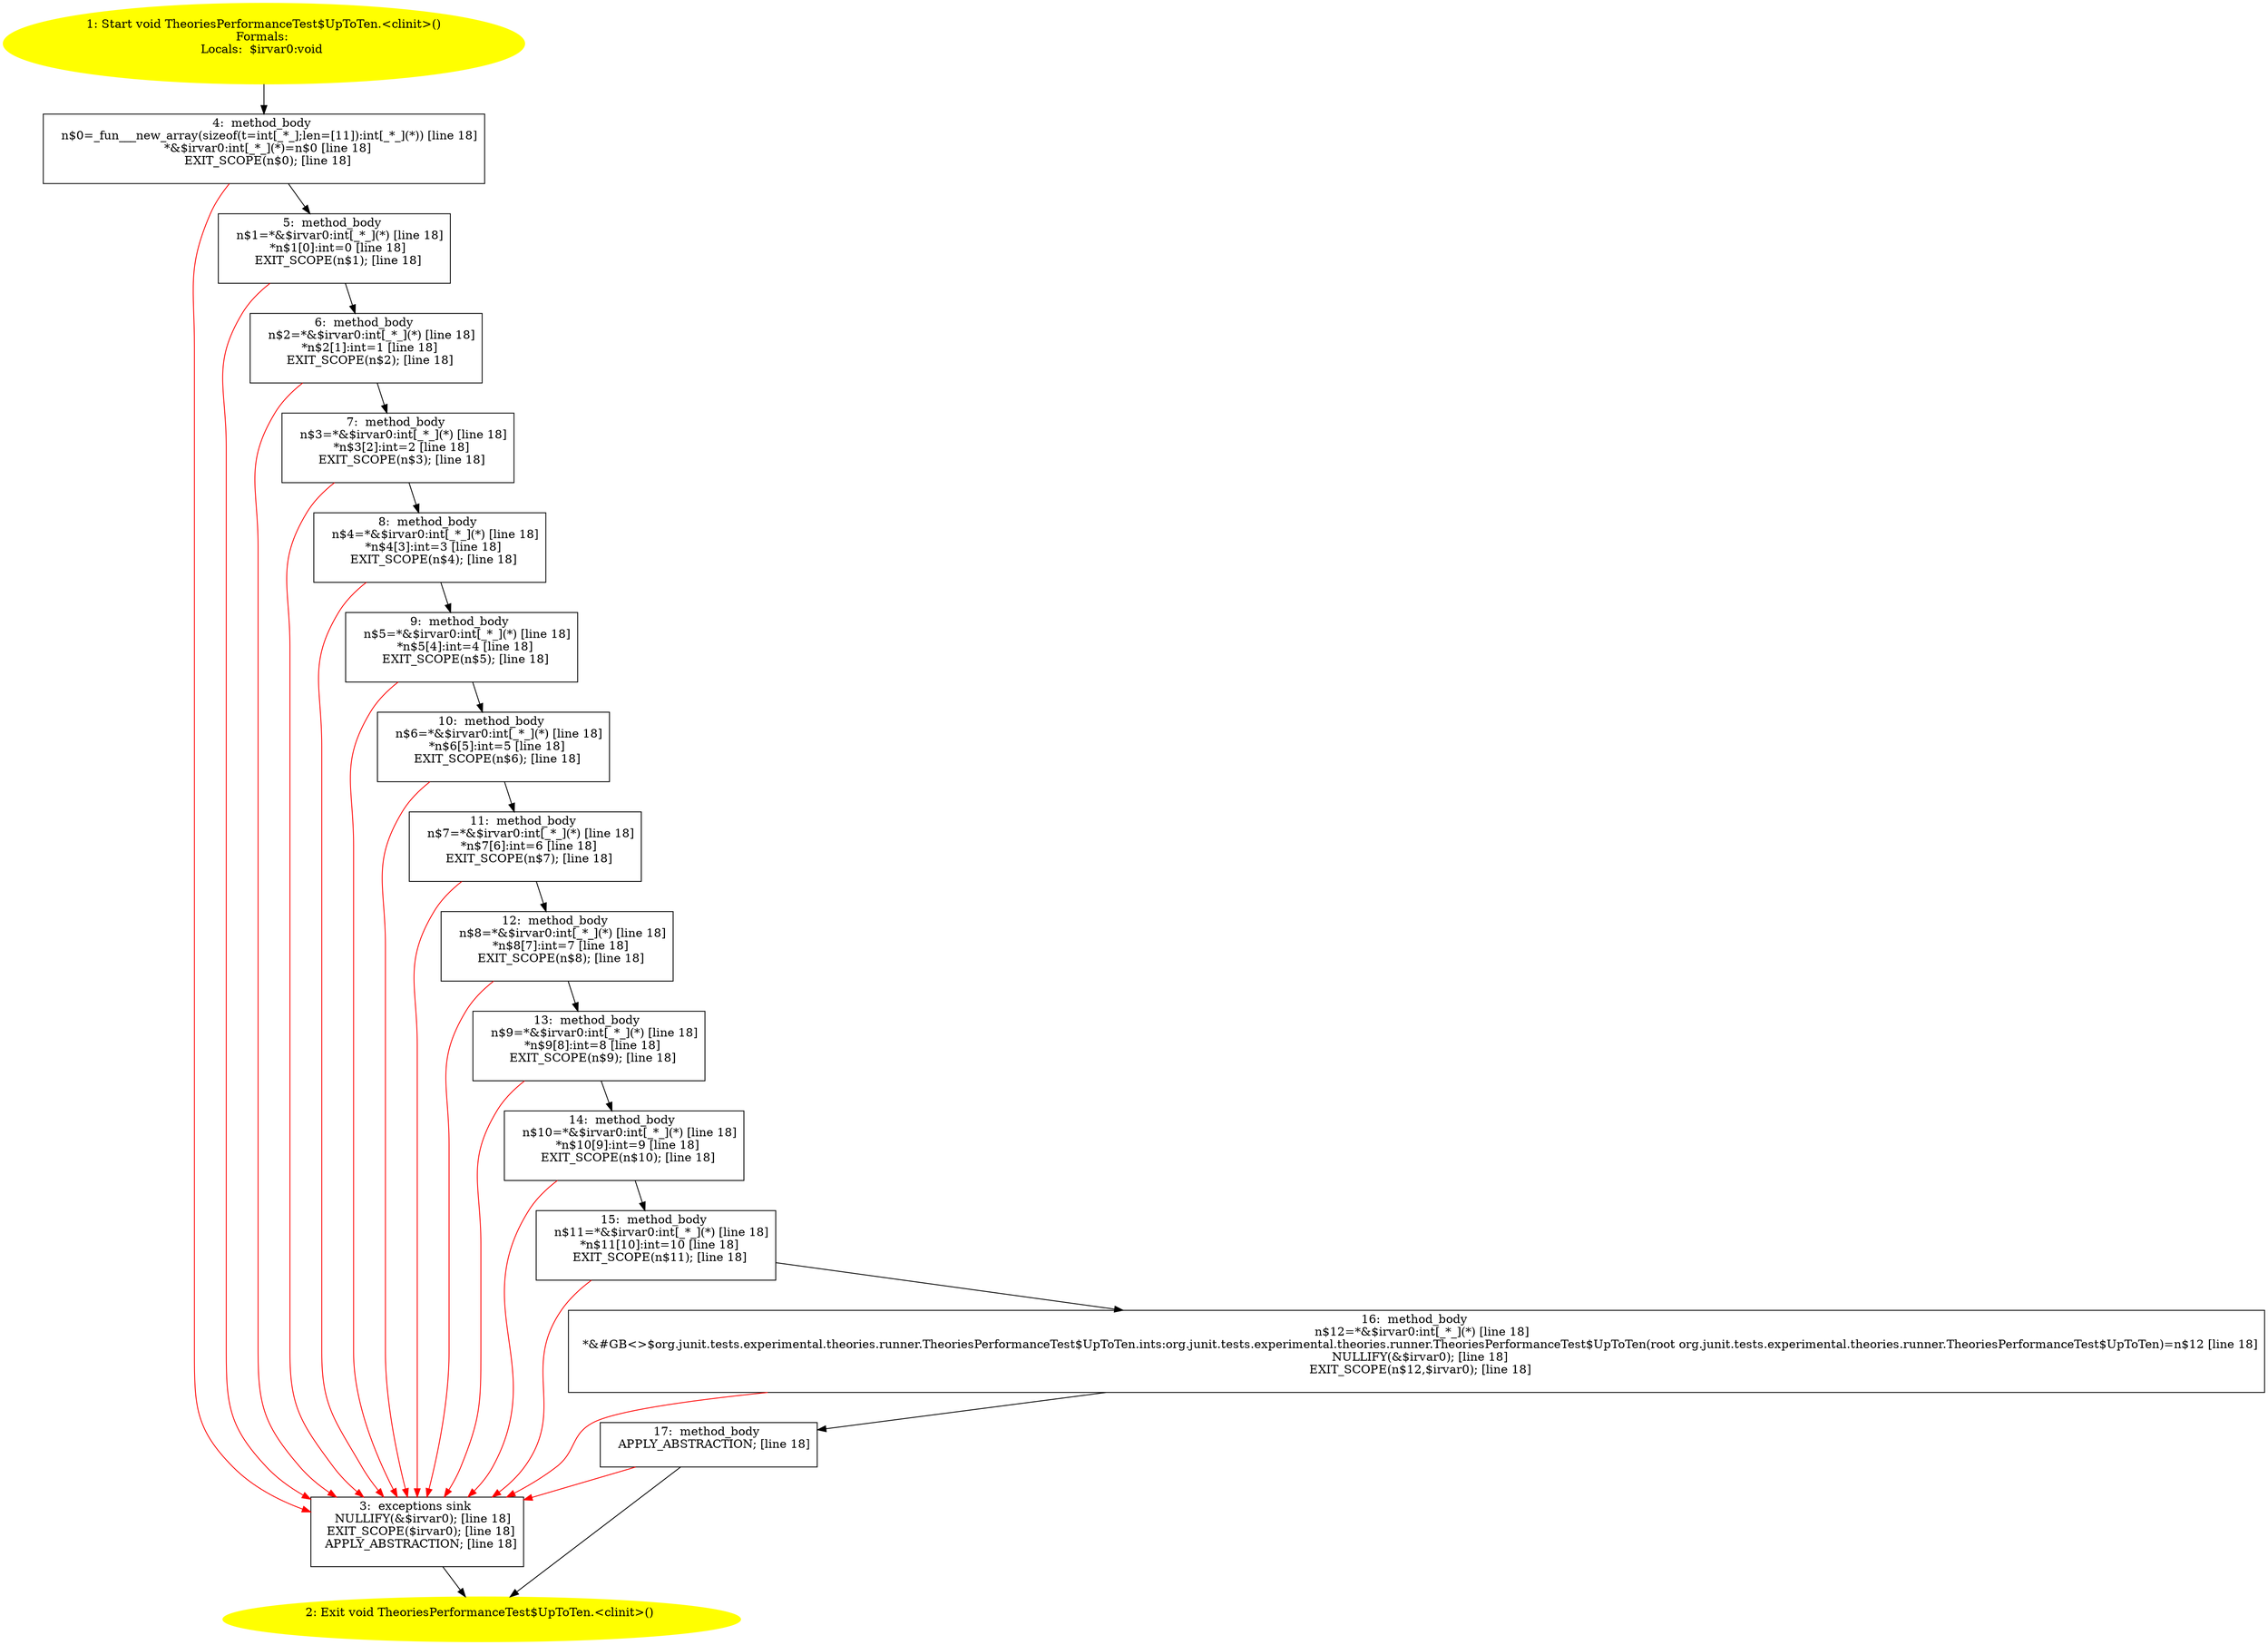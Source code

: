 /* @generated */
digraph cfg {
"org.junit.tests.experimental.theories.runner.TheoriesPerformanceTest$UpToTen.<clinit>():void.6b6be18aa23ba0c0f1f28d46bfb01c97_1" [label="1: Start void TheoriesPerformanceTest$UpToTen.<clinit>()\nFormals: \nLocals:  $irvar0:void \n  " color=yellow style=filled]
	

	 "org.junit.tests.experimental.theories.runner.TheoriesPerformanceTest$UpToTen.<clinit>():void.6b6be18aa23ba0c0f1f28d46bfb01c97_1" -> "org.junit.tests.experimental.theories.runner.TheoriesPerformanceTest$UpToTen.<clinit>():void.6b6be18aa23ba0c0f1f28d46bfb01c97_4" ;
"org.junit.tests.experimental.theories.runner.TheoriesPerformanceTest$UpToTen.<clinit>():void.6b6be18aa23ba0c0f1f28d46bfb01c97_2" [label="2: Exit void TheoriesPerformanceTest$UpToTen.<clinit>() \n  " color=yellow style=filled]
	

"org.junit.tests.experimental.theories.runner.TheoriesPerformanceTest$UpToTen.<clinit>():void.6b6be18aa23ba0c0f1f28d46bfb01c97_3" [label="3:  exceptions sink \n   NULLIFY(&$irvar0); [line 18]\n  EXIT_SCOPE($irvar0); [line 18]\n  APPLY_ABSTRACTION; [line 18]\n " shape="box"]
	

	 "org.junit.tests.experimental.theories.runner.TheoriesPerformanceTest$UpToTen.<clinit>():void.6b6be18aa23ba0c0f1f28d46bfb01c97_3" -> "org.junit.tests.experimental.theories.runner.TheoriesPerformanceTest$UpToTen.<clinit>():void.6b6be18aa23ba0c0f1f28d46bfb01c97_2" ;
"org.junit.tests.experimental.theories.runner.TheoriesPerformanceTest$UpToTen.<clinit>():void.6b6be18aa23ba0c0f1f28d46bfb01c97_4" [label="4:  method_body \n   n$0=_fun___new_array(sizeof(t=int[_*_];len=[11]):int[_*_](*)) [line 18]\n  *&$irvar0:int[_*_](*)=n$0 [line 18]\n  EXIT_SCOPE(n$0); [line 18]\n " shape="box"]
	

	 "org.junit.tests.experimental.theories.runner.TheoriesPerformanceTest$UpToTen.<clinit>():void.6b6be18aa23ba0c0f1f28d46bfb01c97_4" -> "org.junit.tests.experimental.theories.runner.TheoriesPerformanceTest$UpToTen.<clinit>():void.6b6be18aa23ba0c0f1f28d46bfb01c97_5" ;
	 "org.junit.tests.experimental.theories.runner.TheoriesPerformanceTest$UpToTen.<clinit>():void.6b6be18aa23ba0c0f1f28d46bfb01c97_4" -> "org.junit.tests.experimental.theories.runner.TheoriesPerformanceTest$UpToTen.<clinit>():void.6b6be18aa23ba0c0f1f28d46bfb01c97_3" [color="red" ];
"org.junit.tests.experimental.theories.runner.TheoriesPerformanceTest$UpToTen.<clinit>():void.6b6be18aa23ba0c0f1f28d46bfb01c97_5" [label="5:  method_body \n   n$1=*&$irvar0:int[_*_](*) [line 18]\n  *n$1[0]:int=0 [line 18]\n  EXIT_SCOPE(n$1); [line 18]\n " shape="box"]
	

	 "org.junit.tests.experimental.theories.runner.TheoriesPerformanceTest$UpToTen.<clinit>():void.6b6be18aa23ba0c0f1f28d46bfb01c97_5" -> "org.junit.tests.experimental.theories.runner.TheoriesPerformanceTest$UpToTen.<clinit>():void.6b6be18aa23ba0c0f1f28d46bfb01c97_6" ;
	 "org.junit.tests.experimental.theories.runner.TheoriesPerformanceTest$UpToTen.<clinit>():void.6b6be18aa23ba0c0f1f28d46bfb01c97_5" -> "org.junit.tests.experimental.theories.runner.TheoriesPerformanceTest$UpToTen.<clinit>():void.6b6be18aa23ba0c0f1f28d46bfb01c97_3" [color="red" ];
"org.junit.tests.experimental.theories.runner.TheoriesPerformanceTest$UpToTen.<clinit>():void.6b6be18aa23ba0c0f1f28d46bfb01c97_6" [label="6:  method_body \n   n$2=*&$irvar0:int[_*_](*) [line 18]\n  *n$2[1]:int=1 [line 18]\n  EXIT_SCOPE(n$2); [line 18]\n " shape="box"]
	

	 "org.junit.tests.experimental.theories.runner.TheoriesPerformanceTest$UpToTen.<clinit>():void.6b6be18aa23ba0c0f1f28d46bfb01c97_6" -> "org.junit.tests.experimental.theories.runner.TheoriesPerformanceTest$UpToTen.<clinit>():void.6b6be18aa23ba0c0f1f28d46bfb01c97_7" ;
	 "org.junit.tests.experimental.theories.runner.TheoriesPerformanceTest$UpToTen.<clinit>():void.6b6be18aa23ba0c0f1f28d46bfb01c97_6" -> "org.junit.tests.experimental.theories.runner.TheoriesPerformanceTest$UpToTen.<clinit>():void.6b6be18aa23ba0c0f1f28d46bfb01c97_3" [color="red" ];
"org.junit.tests.experimental.theories.runner.TheoriesPerformanceTest$UpToTen.<clinit>():void.6b6be18aa23ba0c0f1f28d46bfb01c97_7" [label="7:  method_body \n   n$3=*&$irvar0:int[_*_](*) [line 18]\n  *n$3[2]:int=2 [line 18]\n  EXIT_SCOPE(n$3); [line 18]\n " shape="box"]
	

	 "org.junit.tests.experimental.theories.runner.TheoriesPerformanceTest$UpToTen.<clinit>():void.6b6be18aa23ba0c0f1f28d46bfb01c97_7" -> "org.junit.tests.experimental.theories.runner.TheoriesPerformanceTest$UpToTen.<clinit>():void.6b6be18aa23ba0c0f1f28d46bfb01c97_8" ;
	 "org.junit.tests.experimental.theories.runner.TheoriesPerformanceTest$UpToTen.<clinit>():void.6b6be18aa23ba0c0f1f28d46bfb01c97_7" -> "org.junit.tests.experimental.theories.runner.TheoriesPerformanceTest$UpToTen.<clinit>():void.6b6be18aa23ba0c0f1f28d46bfb01c97_3" [color="red" ];
"org.junit.tests.experimental.theories.runner.TheoriesPerformanceTest$UpToTen.<clinit>():void.6b6be18aa23ba0c0f1f28d46bfb01c97_8" [label="8:  method_body \n   n$4=*&$irvar0:int[_*_](*) [line 18]\n  *n$4[3]:int=3 [line 18]\n  EXIT_SCOPE(n$4); [line 18]\n " shape="box"]
	

	 "org.junit.tests.experimental.theories.runner.TheoriesPerformanceTest$UpToTen.<clinit>():void.6b6be18aa23ba0c0f1f28d46bfb01c97_8" -> "org.junit.tests.experimental.theories.runner.TheoriesPerformanceTest$UpToTen.<clinit>():void.6b6be18aa23ba0c0f1f28d46bfb01c97_9" ;
	 "org.junit.tests.experimental.theories.runner.TheoriesPerformanceTest$UpToTen.<clinit>():void.6b6be18aa23ba0c0f1f28d46bfb01c97_8" -> "org.junit.tests.experimental.theories.runner.TheoriesPerformanceTest$UpToTen.<clinit>():void.6b6be18aa23ba0c0f1f28d46bfb01c97_3" [color="red" ];
"org.junit.tests.experimental.theories.runner.TheoriesPerformanceTest$UpToTen.<clinit>():void.6b6be18aa23ba0c0f1f28d46bfb01c97_9" [label="9:  method_body \n   n$5=*&$irvar0:int[_*_](*) [line 18]\n  *n$5[4]:int=4 [line 18]\n  EXIT_SCOPE(n$5); [line 18]\n " shape="box"]
	

	 "org.junit.tests.experimental.theories.runner.TheoriesPerformanceTest$UpToTen.<clinit>():void.6b6be18aa23ba0c0f1f28d46bfb01c97_9" -> "org.junit.tests.experimental.theories.runner.TheoriesPerformanceTest$UpToTen.<clinit>():void.6b6be18aa23ba0c0f1f28d46bfb01c97_10" ;
	 "org.junit.tests.experimental.theories.runner.TheoriesPerformanceTest$UpToTen.<clinit>():void.6b6be18aa23ba0c0f1f28d46bfb01c97_9" -> "org.junit.tests.experimental.theories.runner.TheoriesPerformanceTest$UpToTen.<clinit>():void.6b6be18aa23ba0c0f1f28d46bfb01c97_3" [color="red" ];
"org.junit.tests.experimental.theories.runner.TheoriesPerformanceTest$UpToTen.<clinit>():void.6b6be18aa23ba0c0f1f28d46bfb01c97_10" [label="10:  method_body \n   n$6=*&$irvar0:int[_*_](*) [line 18]\n  *n$6[5]:int=5 [line 18]\n  EXIT_SCOPE(n$6); [line 18]\n " shape="box"]
	

	 "org.junit.tests.experimental.theories.runner.TheoriesPerformanceTest$UpToTen.<clinit>():void.6b6be18aa23ba0c0f1f28d46bfb01c97_10" -> "org.junit.tests.experimental.theories.runner.TheoriesPerformanceTest$UpToTen.<clinit>():void.6b6be18aa23ba0c0f1f28d46bfb01c97_11" ;
	 "org.junit.tests.experimental.theories.runner.TheoriesPerformanceTest$UpToTen.<clinit>():void.6b6be18aa23ba0c0f1f28d46bfb01c97_10" -> "org.junit.tests.experimental.theories.runner.TheoriesPerformanceTest$UpToTen.<clinit>():void.6b6be18aa23ba0c0f1f28d46bfb01c97_3" [color="red" ];
"org.junit.tests.experimental.theories.runner.TheoriesPerformanceTest$UpToTen.<clinit>():void.6b6be18aa23ba0c0f1f28d46bfb01c97_11" [label="11:  method_body \n   n$7=*&$irvar0:int[_*_](*) [line 18]\n  *n$7[6]:int=6 [line 18]\n  EXIT_SCOPE(n$7); [line 18]\n " shape="box"]
	

	 "org.junit.tests.experimental.theories.runner.TheoriesPerformanceTest$UpToTen.<clinit>():void.6b6be18aa23ba0c0f1f28d46bfb01c97_11" -> "org.junit.tests.experimental.theories.runner.TheoriesPerformanceTest$UpToTen.<clinit>():void.6b6be18aa23ba0c0f1f28d46bfb01c97_12" ;
	 "org.junit.tests.experimental.theories.runner.TheoriesPerformanceTest$UpToTen.<clinit>():void.6b6be18aa23ba0c0f1f28d46bfb01c97_11" -> "org.junit.tests.experimental.theories.runner.TheoriesPerformanceTest$UpToTen.<clinit>():void.6b6be18aa23ba0c0f1f28d46bfb01c97_3" [color="red" ];
"org.junit.tests.experimental.theories.runner.TheoriesPerformanceTest$UpToTen.<clinit>():void.6b6be18aa23ba0c0f1f28d46bfb01c97_12" [label="12:  method_body \n   n$8=*&$irvar0:int[_*_](*) [line 18]\n  *n$8[7]:int=7 [line 18]\n  EXIT_SCOPE(n$8); [line 18]\n " shape="box"]
	

	 "org.junit.tests.experimental.theories.runner.TheoriesPerformanceTest$UpToTen.<clinit>():void.6b6be18aa23ba0c0f1f28d46bfb01c97_12" -> "org.junit.tests.experimental.theories.runner.TheoriesPerformanceTest$UpToTen.<clinit>():void.6b6be18aa23ba0c0f1f28d46bfb01c97_13" ;
	 "org.junit.tests.experimental.theories.runner.TheoriesPerformanceTest$UpToTen.<clinit>():void.6b6be18aa23ba0c0f1f28d46bfb01c97_12" -> "org.junit.tests.experimental.theories.runner.TheoriesPerformanceTest$UpToTen.<clinit>():void.6b6be18aa23ba0c0f1f28d46bfb01c97_3" [color="red" ];
"org.junit.tests.experimental.theories.runner.TheoriesPerformanceTest$UpToTen.<clinit>():void.6b6be18aa23ba0c0f1f28d46bfb01c97_13" [label="13:  method_body \n   n$9=*&$irvar0:int[_*_](*) [line 18]\n  *n$9[8]:int=8 [line 18]\n  EXIT_SCOPE(n$9); [line 18]\n " shape="box"]
	

	 "org.junit.tests.experimental.theories.runner.TheoriesPerformanceTest$UpToTen.<clinit>():void.6b6be18aa23ba0c0f1f28d46bfb01c97_13" -> "org.junit.tests.experimental.theories.runner.TheoriesPerformanceTest$UpToTen.<clinit>():void.6b6be18aa23ba0c0f1f28d46bfb01c97_14" ;
	 "org.junit.tests.experimental.theories.runner.TheoriesPerformanceTest$UpToTen.<clinit>():void.6b6be18aa23ba0c0f1f28d46bfb01c97_13" -> "org.junit.tests.experimental.theories.runner.TheoriesPerformanceTest$UpToTen.<clinit>():void.6b6be18aa23ba0c0f1f28d46bfb01c97_3" [color="red" ];
"org.junit.tests.experimental.theories.runner.TheoriesPerformanceTest$UpToTen.<clinit>():void.6b6be18aa23ba0c0f1f28d46bfb01c97_14" [label="14:  method_body \n   n$10=*&$irvar0:int[_*_](*) [line 18]\n  *n$10[9]:int=9 [line 18]\n  EXIT_SCOPE(n$10); [line 18]\n " shape="box"]
	

	 "org.junit.tests.experimental.theories.runner.TheoriesPerformanceTest$UpToTen.<clinit>():void.6b6be18aa23ba0c0f1f28d46bfb01c97_14" -> "org.junit.tests.experimental.theories.runner.TheoriesPerformanceTest$UpToTen.<clinit>():void.6b6be18aa23ba0c0f1f28d46bfb01c97_15" ;
	 "org.junit.tests.experimental.theories.runner.TheoriesPerformanceTest$UpToTen.<clinit>():void.6b6be18aa23ba0c0f1f28d46bfb01c97_14" -> "org.junit.tests.experimental.theories.runner.TheoriesPerformanceTest$UpToTen.<clinit>():void.6b6be18aa23ba0c0f1f28d46bfb01c97_3" [color="red" ];
"org.junit.tests.experimental.theories.runner.TheoriesPerformanceTest$UpToTen.<clinit>():void.6b6be18aa23ba0c0f1f28d46bfb01c97_15" [label="15:  method_body \n   n$11=*&$irvar0:int[_*_](*) [line 18]\n  *n$11[10]:int=10 [line 18]\n  EXIT_SCOPE(n$11); [line 18]\n " shape="box"]
	

	 "org.junit.tests.experimental.theories.runner.TheoriesPerformanceTest$UpToTen.<clinit>():void.6b6be18aa23ba0c0f1f28d46bfb01c97_15" -> "org.junit.tests.experimental.theories.runner.TheoriesPerformanceTest$UpToTen.<clinit>():void.6b6be18aa23ba0c0f1f28d46bfb01c97_16" ;
	 "org.junit.tests.experimental.theories.runner.TheoriesPerformanceTest$UpToTen.<clinit>():void.6b6be18aa23ba0c0f1f28d46bfb01c97_15" -> "org.junit.tests.experimental.theories.runner.TheoriesPerformanceTest$UpToTen.<clinit>():void.6b6be18aa23ba0c0f1f28d46bfb01c97_3" [color="red" ];
"org.junit.tests.experimental.theories.runner.TheoriesPerformanceTest$UpToTen.<clinit>():void.6b6be18aa23ba0c0f1f28d46bfb01c97_16" [label="16:  method_body \n   n$12=*&$irvar0:int[_*_](*) [line 18]\n  *&#GB<>$org.junit.tests.experimental.theories.runner.TheoriesPerformanceTest$UpToTen.ints:org.junit.tests.experimental.theories.runner.TheoriesPerformanceTest$UpToTen(root org.junit.tests.experimental.theories.runner.TheoriesPerformanceTest$UpToTen)=n$12 [line 18]\n  NULLIFY(&$irvar0); [line 18]\n  EXIT_SCOPE(n$12,$irvar0); [line 18]\n " shape="box"]
	

	 "org.junit.tests.experimental.theories.runner.TheoriesPerformanceTest$UpToTen.<clinit>():void.6b6be18aa23ba0c0f1f28d46bfb01c97_16" -> "org.junit.tests.experimental.theories.runner.TheoriesPerformanceTest$UpToTen.<clinit>():void.6b6be18aa23ba0c0f1f28d46bfb01c97_17" ;
	 "org.junit.tests.experimental.theories.runner.TheoriesPerformanceTest$UpToTen.<clinit>():void.6b6be18aa23ba0c0f1f28d46bfb01c97_16" -> "org.junit.tests.experimental.theories.runner.TheoriesPerformanceTest$UpToTen.<clinit>():void.6b6be18aa23ba0c0f1f28d46bfb01c97_3" [color="red" ];
"org.junit.tests.experimental.theories.runner.TheoriesPerformanceTest$UpToTen.<clinit>():void.6b6be18aa23ba0c0f1f28d46bfb01c97_17" [label="17:  method_body \n   APPLY_ABSTRACTION; [line 18]\n " shape="box"]
	

	 "org.junit.tests.experimental.theories.runner.TheoriesPerformanceTest$UpToTen.<clinit>():void.6b6be18aa23ba0c0f1f28d46bfb01c97_17" -> "org.junit.tests.experimental.theories.runner.TheoriesPerformanceTest$UpToTen.<clinit>():void.6b6be18aa23ba0c0f1f28d46bfb01c97_2" ;
	 "org.junit.tests.experimental.theories.runner.TheoriesPerformanceTest$UpToTen.<clinit>():void.6b6be18aa23ba0c0f1f28d46bfb01c97_17" -> "org.junit.tests.experimental.theories.runner.TheoriesPerformanceTest$UpToTen.<clinit>():void.6b6be18aa23ba0c0f1f28d46bfb01c97_3" [color="red" ];
}

